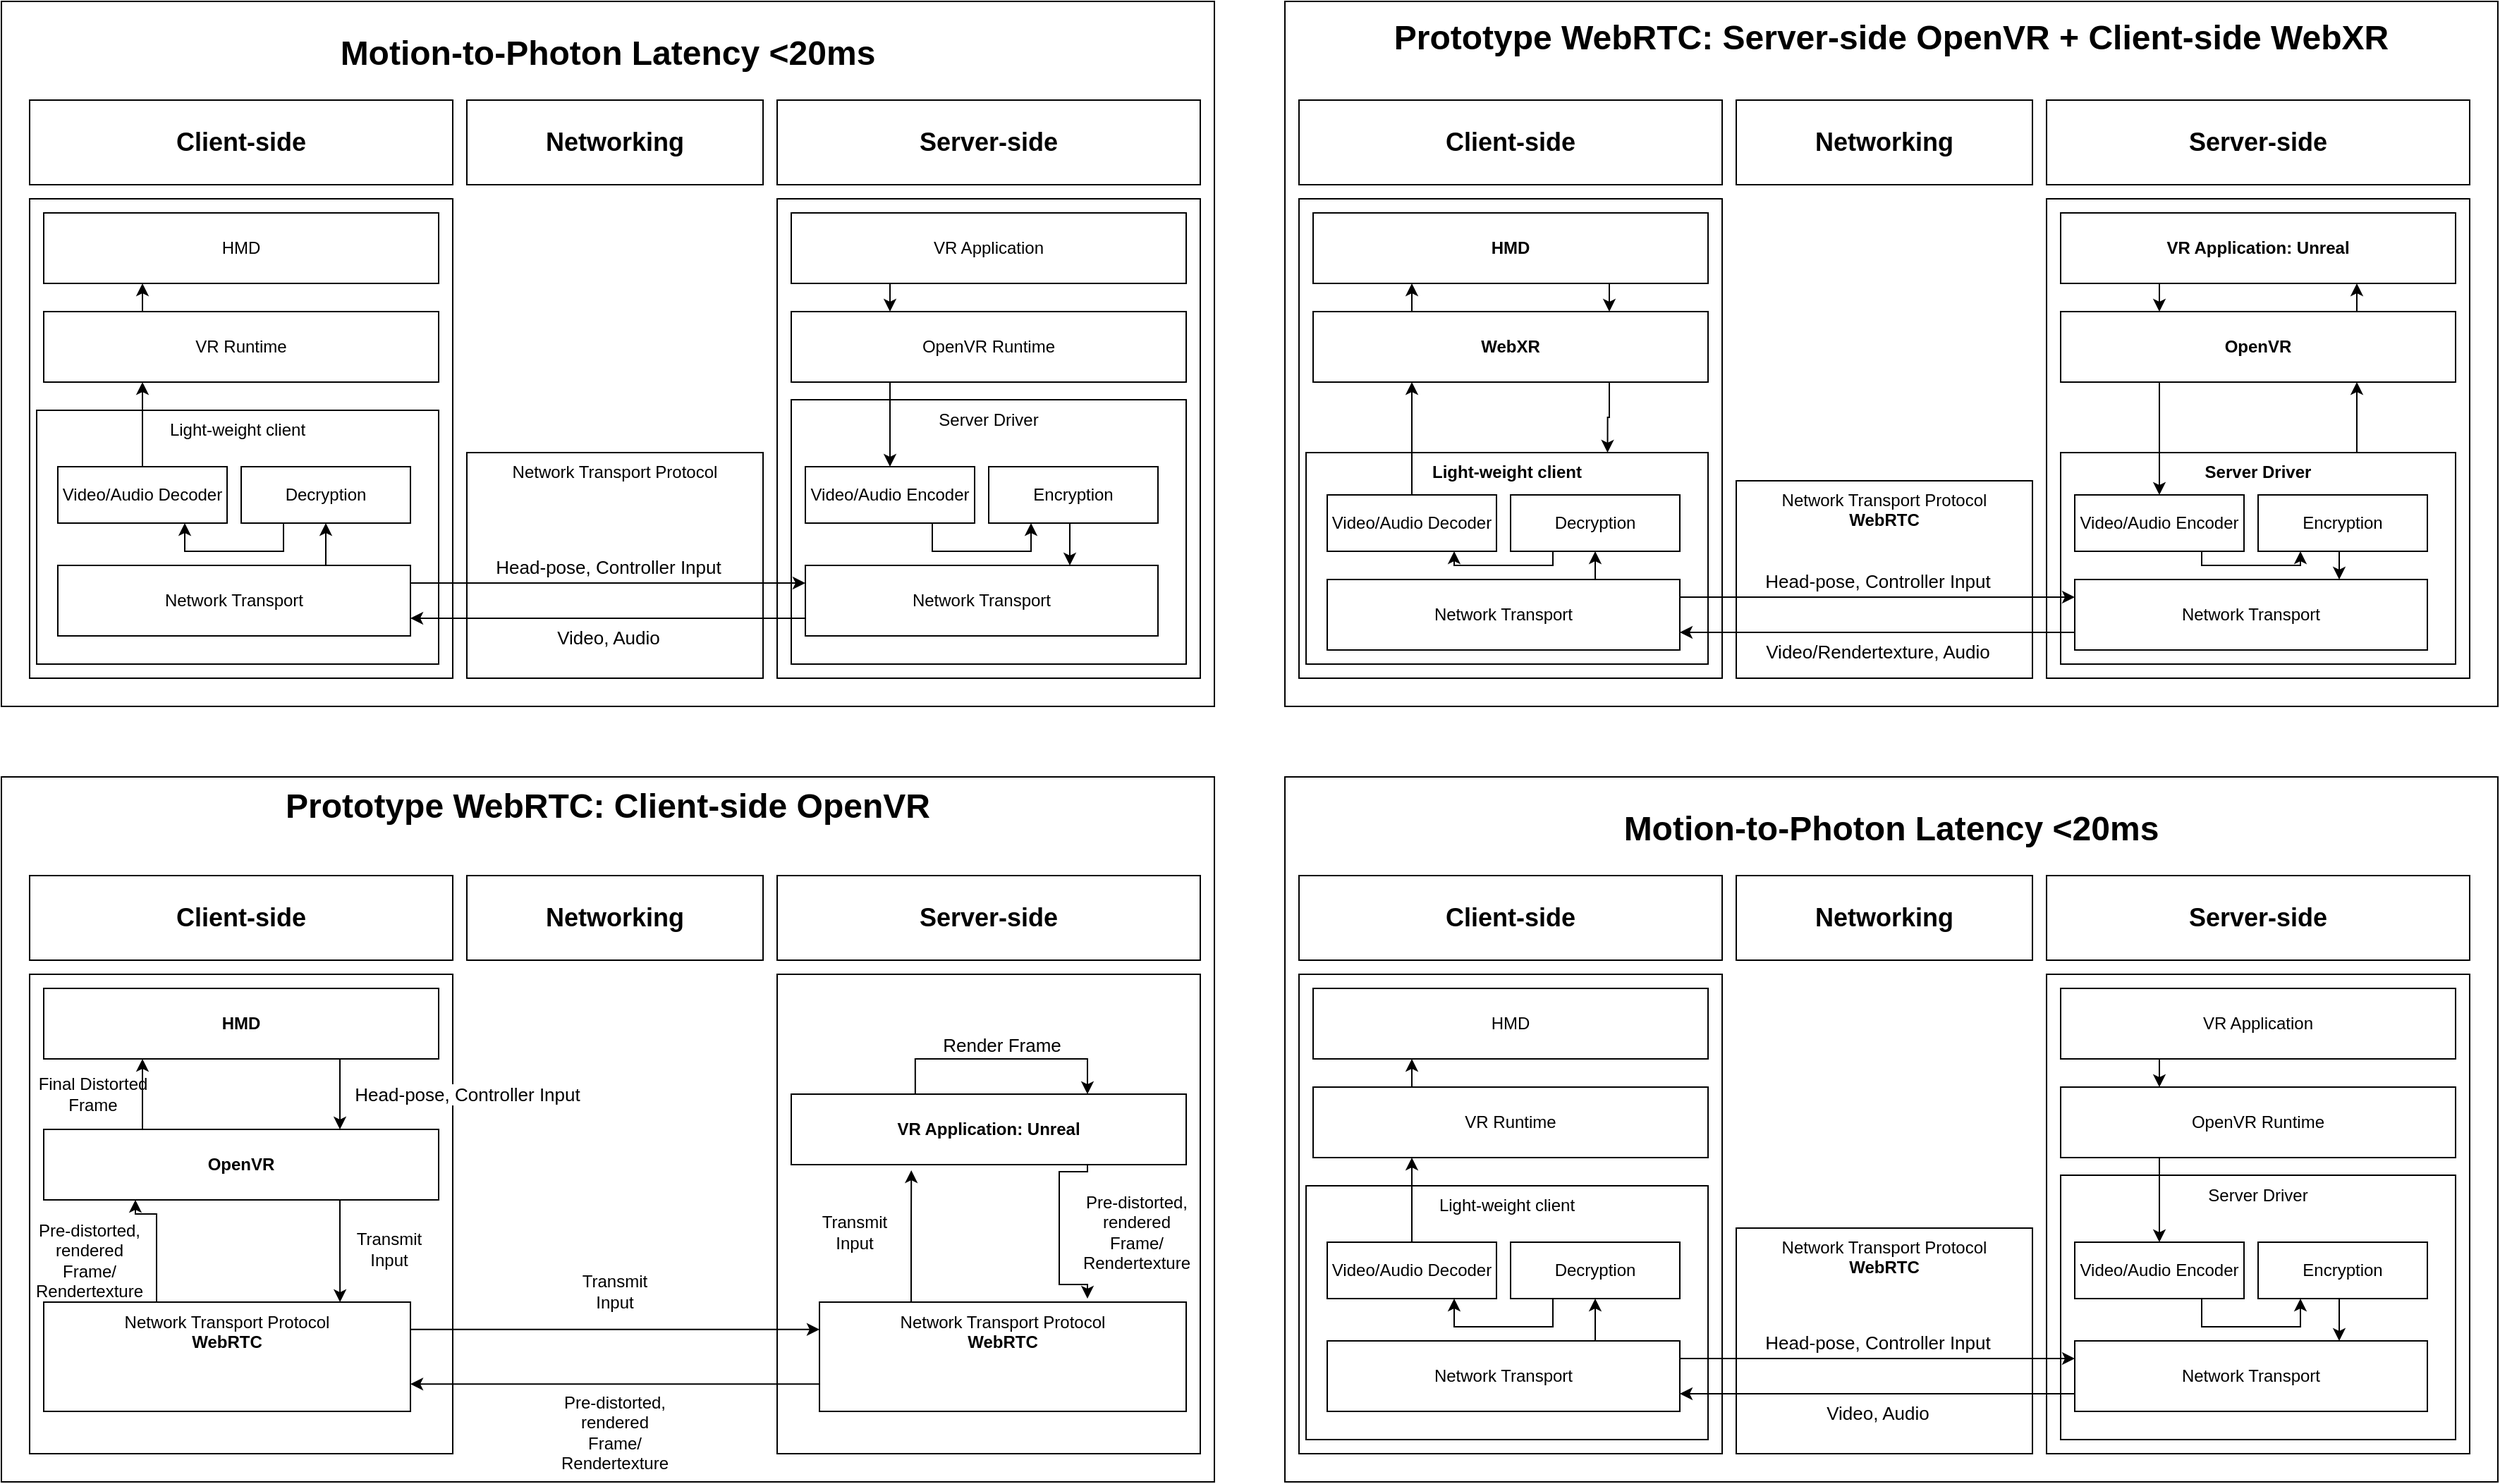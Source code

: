 <mxfile version="13.3.0" type="device"><diagram id="pJ5XKhaOChIIE5GuIa9w" name="Page-1"><mxGraphModel dx="2912" dy="1151" grid="1" gridSize="10" guides="1" tooltips="1" connect="1" arrows="1" fold="1" page="1" pageScale="1" pageWidth="850" pageHeight="1100" math="0" shadow="0"><root><mxCell id="0"/><mxCell id="1" parent="0"/><mxCell id="r82qFMHAnC_PnPwJSBXL-38" value="&lt;h1&gt;Motion-to-Photon Latency &amp;lt;20ms&lt;/h1&gt;" style="rounded=0;whiteSpace=wrap;html=1;verticalAlign=top;" parent="1" vertex="1"><mxGeometry x="-10" y="10" width="860" height="500" as="geometry"/></mxCell><mxCell id="r82qFMHAnC_PnPwJSBXL-36" value="Network Transport Protocol" style="rounded=0;whiteSpace=wrap;html=1;verticalAlign=top;" parent="1" vertex="1"><mxGeometry x="320" y="330" width="210" height="160" as="geometry"/></mxCell><mxCell id="r82qFMHAnC_PnPwJSBXL-1" value="&lt;h2&gt;Server-side&lt;/h2&gt;" style="rounded=0;whiteSpace=wrap;html=1;" parent="1" vertex="1"><mxGeometry x="540" y="80" width="300" height="60" as="geometry"/></mxCell><mxCell id="r82qFMHAnC_PnPwJSBXL-2" value="&lt;h2&gt;Client-side&lt;/h2&gt;" style="rounded=0;whiteSpace=wrap;html=1;" parent="1" vertex="1"><mxGeometry x="10" y="80" width="300" height="60" as="geometry"/></mxCell><mxCell id="r82qFMHAnC_PnPwJSBXL-3" value="&lt;h2&gt;Networking&lt;/h2&gt;" style="rounded=0;whiteSpace=wrap;html=1;" parent="1" vertex="1"><mxGeometry x="320" y="80" width="210" height="60" as="geometry"/></mxCell><mxCell id="r82qFMHAnC_PnPwJSBXL-4" value="" style="rounded=0;whiteSpace=wrap;html=1;" parent="1" vertex="1"><mxGeometry x="540" y="150" width="300" height="340" as="geometry"/></mxCell><mxCell id="r82qFMHAnC_PnPwJSBXL-5" value="" style="rounded=0;whiteSpace=wrap;html=1;" parent="1" vertex="1"><mxGeometry x="10" y="150" width="300" height="340" as="geometry"/></mxCell><mxCell id="r82qFMHAnC_PnPwJSBXL-6" value="HMD" style="rounded=0;whiteSpace=wrap;html=1;" parent="1" vertex="1"><mxGeometry x="20" y="160" width="280" height="50" as="geometry"/></mxCell><mxCell id="r82qFMHAnC_PnPwJSBXL-7" value="Light-weight client " style="rounded=0;whiteSpace=wrap;html=1;labelPosition=center;verticalLabelPosition=middle;align=center;verticalAlign=top;horizontal=1;" parent="1" vertex="1"><mxGeometry x="15" y="300" width="285" height="180" as="geometry"/></mxCell><mxCell id="r82qFMHAnC_PnPwJSBXL-35" style="edgeStyle=orthogonalEdgeStyle;rounded=0;orthogonalLoop=1;jettySize=auto;html=1;exitX=0.5;exitY=0;exitDx=0;exitDy=0;entryX=0.25;entryY=1;entryDx=0;entryDy=0;" parent="1" source="r82qFMHAnC_PnPwJSBXL-8" target="r82qFMHAnC_PnPwJSBXL-31" edge="1"><mxGeometry relative="1" as="geometry"/></mxCell><mxCell id="r82qFMHAnC_PnPwJSBXL-8" value="Video/Audio Decoder" style="rounded=0;whiteSpace=wrap;html=1;" parent="1" vertex="1"><mxGeometry x="30" y="340" width="120" height="40" as="geometry"/></mxCell><mxCell id="r82qFMHAnC_PnPwJSBXL-16" style="edgeStyle=orthogonalEdgeStyle;rounded=0;orthogonalLoop=1;jettySize=auto;html=1;exitX=0.25;exitY=1;exitDx=0;exitDy=0;entryX=0.75;entryY=1;entryDx=0;entryDy=0;" parent="1" source="r82qFMHAnC_PnPwJSBXL-9" target="r82qFMHAnC_PnPwJSBXL-8" edge="1"><mxGeometry relative="1" as="geometry"/></mxCell><mxCell id="r82qFMHAnC_PnPwJSBXL-9" value="Decryption" style="rounded=0;whiteSpace=wrap;html=1;" parent="1" vertex="1"><mxGeometry x="160" y="340" width="120" height="40" as="geometry"/></mxCell><mxCell id="r82qFMHAnC_PnPwJSBXL-18" style="edgeStyle=orthogonalEdgeStyle;rounded=0;orthogonalLoop=1;jettySize=auto;html=1;exitX=0.75;exitY=0;exitDx=0;exitDy=0;entryX=0.5;entryY=1;entryDx=0;entryDy=0;" parent="1" source="r82qFMHAnC_PnPwJSBXL-10" target="r82qFMHAnC_PnPwJSBXL-9" edge="1"><mxGeometry relative="1" as="geometry"/></mxCell><mxCell id="r82qFMHAnC_PnPwJSBXL-10" value="Network Transport" style="rounded=0;whiteSpace=wrap;html=1;" parent="1" vertex="1"><mxGeometry x="30" y="410" width="250" height="50" as="geometry"/></mxCell><mxCell id="r82qFMHAnC_PnPwJSBXL-25" style="edgeStyle=orthogonalEdgeStyle;rounded=0;orthogonalLoop=1;jettySize=auto;html=1;exitX=0.25;exitY=1;exitDx=0;exitDy=0;entryX=0.25;entryY=0;entryDx=0;entryDy=0;" parent="1" source="r82qFMHAnC_PnPwJSBXL-11" target="r82qFMHAnC_PnPwJSBXL-12" edge="1"><mxGeometry relative="1" as="geometry"/></mxCell><mxCell id="r82qFMHAnC_PnPwJSBXL-11" value="VR Application" style="rounded=0;whiteSpace=wrap;html=1;" parent="1" vertex="1"><mxGeometry x="550" y="160" width="280" height="50" as="geometry"/></mxCell><mxCell id="r82qFMHAnC_PnPwJSBXL-12" value="OpenVR Runtime" style="rounded=0;whiteSpace=wrap;html=1;" parent="1" vertex="1"><mxGeometry x="550" y="230" width="280" height="50" as="geometry"/></mxCell><mxCell id="r82qFMHAnC_PnPwJSBXL-13" value="Server Driver" style="rounded=0;whiteSpace=wrap;html=1;verticalAlign=top;" parent="1" vertex="1"><mxGeometry x="550" y="292.5" width="280" height="187.5" as="geometry"/></mxCell><mxCell id="r82qFMHAnC_PnPwJSBXL-33" value="&lt;font style=&quot;font-size: 13px&quot;&gt;Video, Audio&lt;/font&gt;" style="edgeStyle=orthogonalEdgeStyle;rounded=0;orthogonalLoop=1;jettySize=auto;html=1;exitX=0;exitY=0.75;exitDx=0;exitDy=0;entryX=1;entryY=0.75;entryDx=0;entryDy=0;" parent="1" source="r82qFMHAnC_PnPwJSBXL-19" target="r82qFMHAnC_PnPwJSBXL-10" edge="1"><mxGeometry y="13" relative="1" as="geometry"><mxPoint as="offset"/></mxGeometry></mxCell><mxCell id="r82qFMHAnC_PnPwJSBXL-19" value="Network Transport" style="rounded=0;whiteSpace=wrap;html=1;" parent="1" vertex="1"><mxGeometry x="560" y="410" width="250" height="50" as="geometry"/></mxCell><mxCell id="r82qFMHAnC_PnPwJSBXL-28" style="edgeStyle=orthogonalEdgeStyle;rounded=0;orthogonalLoop=1;jettySize=auto;html=1;exitX=0.75;exitY=1;exitDx=0;exitDy=0;entryX=0.25;entryY=1;entryDx=0;entryDy=0;" parent="1" source="r82qFMHAnC_PnPwJSBXL-20" target="r82qFMHAnC_PnPwJSBXL-21" edge="1"><mxGeometry relative="1" as="geometry"/></mxCell><mxCell id="r82qFMHAnC_PnPwJSBXL-20" value="Video/Audio Encoder" style="rounded=0;whiteSpace=wrap;html=1;" parent="1" vertex="1"><mxGeometry x="560" y="340" width="120" height="40" as="geometry"/></mxCell><mxCell id="r82qFMHAnC_PnPwJSBXL-29" style="edgeStyle=orthogonalEdgeStyle;rounded=0;orthogonalLoop=1;jettySize=auto;html=1;exitX=0.5;exitY=1;exitDx=0;exitDy=0;entryX=0.75;entryY=0;entryDx=0;entryDy=0;" parent="1" source="r82qFMHAnC_PnPwJSBXL-21" target="r82qFMHAnC_PnPwJSBXL-19" edge="1"><mxGeometry relative="1" as="geometry"/></mxCell><mxCell id="r82qFMHAnC_PnPwJSBXL-21" value="Encryption" style="rounded=0;whiteSpace=wrap;html=1;" parent="1" vertex="1"><mxGeometry x="690" y="340" width="120" height="40" as="geometry"/></mxCell><mxCell id="r82qFMHAnC_PnPwJSBXL-27" style="edgeStyle=orthogonalEdgeStyle;rounded=0;orthogonalLoop=1;jettySize=auto;html=1;exitX=0.25;exitY=1;exitDx=0;exitDy=0;entryX=0.5;entryY=0;entryDx=0;entryDy=0;" parent="1" source="r82qFMHAnC_PnPwJSBXL-12" target="r82qFMHAnC_PnPwJSBXL-20" edge="1"><mxGeometry relative="1" as="geometry"/></mxCell><mxCell id="r82qFMHAnC_PnPwJSBXL-32" style="edgeStyle=orthogonalEdgeStyle;rounded=0;orthogonalLoop=1;jettySize=auto;html=1;exitX=0.25;exitY=0;exitDx=0;exitDy=0;entryX=0.25;entryY=1;entryDx=0;entryDy=0;" parent="1" source="r82qFMHAnC_PnPwJSBXL-31" target="r82qFMHAnC_PnPwJSBXL-6" edge="1"><mxGeometry relative="1" as="geometry"/></mxCell><mxCell id="r82qFMHAnC_PnPwJSBXL-31" value="VR Runtime" style="rounded=0;whiteSpace=wrap;html=1;" parent="1" vertex="1"><mxGeometry x="20" y="230" width="280" height="50" as="geometry"/></mxCell><mxCell id="r82qFMHAnC_PnPwJSBXL-34" value="&lt;font style=&quot;font-size: 13px&quot;&gt;Head-pose, Controller Input&lt;/font&gt;" style="edgeStyle=orthogonalEdgeStyle;rounded=0;orthogonalLoop=1;jettySize=auto;html=1;exitX=1;exitY=0.25;exitDx=0;exitDy=0;entryX=0;entryY=0.25;entryDx=0;entryDy=0;" parent="1" source="r82qFMHAnC_PnPwJSBXL-10" target="r82qFMHAnC_PnPwJSBXL-19" edge="1"><mxGeometry y="13" relative="1" as="geometry"><mxPoint y="1" as="offset"/></mxGeometry></mxCell><mxCell id="vqblECZaRndWSi_sADSp-1" value="&lt;font style=&quot;font-size: 24px&quot;&gt;&lt;b&gt;Prototype WebRTC: Client-side OpenVR&lt;br&gt;&lt;/b&gt;&lt;/font&gt;" style="rounded=0;whiteSpace=wrap;html=1;verticalAlign=top;" parent="1" vertex="1"><mxGeometry x="-10" y="560" width="860" height="500" as="geometry"/></mxCell><mxCell id="vqblECZaRndWSi_sADSp-3" value="&lt;h2&gt;Server-side&lt;/h2&gt;" style="rounded=0;whiteSpace=wrap;html=1;" parent="1" vertex="1"><mxGeometry x="540" y="630" width="300" height="60" as="geometry"/></mxCell><mxCell id="vqblECZaRndWSi_sADSp-4" value="&lt;h2&gt;Client-side&lt;/h2&gt;" style="rounded=0;whiteSpace=wrap;html=1;" parent="1" vertex="1"><mxGeometry x="10" y="630" width="300" height="60" as="geometry"/></mxCell><mxCell id="vqblECZaRndWSi_sADSp-5" value="&lt;h2&gt;Networking&lt;/h2&gt;" style="rounded=0;whiteSpace=wrap;html=1;" parent="1" vertex="1"><mxGeometry x="320" y="630" width="210" height="60" as="geometry"/></mxCell><mxCell id="vqblECZaRndWSi_sADSp-7" value="" style="rounded=0;whiteSpace=wrap;html=1;" parent="1" vertex="1"><mxGeometry x="10" y="700" width="300" height="340" as="geometry"/></mxCell><mxCell id="vqblECZaRndWSi_sADSp-8" value="&lt;b&gt;HMD&lt;/b&gt;" style="rounded=0;whiteSpace=wrap;html=1;" parent="1" vertex="1"><mxGeometry x="20" y="710" width="280" height="50" as="geometry"/></mxCell><mxCell id="vqblECZaRndWSi_sADSp-22" style="edgeStyle=orthogonalEdgeStyle;rounded=0;orthogonalLoop=1;jettySize=auto;html=1;exitX=0.75;exitY=1;exitDx=0;exitDy=0;entryX=0.25;entryY=1;entryDx=0;entryDy=0;" parent="1" edge="1"><mxGeometry relative="1" as="geometry"><mxPoint x="720" y="930" as="targetPoint"/></mxGeometry></mxCell><mxCell id="vqblECZaRndWSi_sADSp-24" style="edgeStyle=orthogonalEdgeStyle;rounded=0;orthogonalLoop=1;jettySize=auto;html=1;exitX=0.5;exitY=1;exitDx=0;exitDy=0;entryX=0.75;entryY=0;entryDx=0;entryDy=0;" parent="1" edge="1"><mxGeometry relative="1" as="geometry"><mxPoint x="747.5" y="960" as="targetPoint"/></mxGeometry></mxCell><mxCell id="vqblECZaRndWSi_sADSp-27" style="edgeStyle=orthogonalEdgeStyle;rounded=0;orthogonalLoop=1;jettySize=auto;html=1;exitX=0.25;exitY=0;exitDx=0;exitDy=0;entryX=0.25;entryY=1;entryDx=0;entryDy=0;" parent="1" source="vqblECZaRndWSi_sADSp-28" target="vqblECZaRndWSi_sADSp-8" edge="1"><mxGeometry relative="1" as="geometry"/></mxCell><mxCell id="vqblECZaRndWSi_sADSp-101" style="edgeStyle=orthogonalEdgeStyle;rounded=0;orthogonalLoop=1;jettySize=auto;html=1;exitX=0.75;exitY=1;exitDx=0;exitDy=0;entryX=0.808;entryY=0;entryDx=0;entryDy=0;entryPerimeter=0;" parent="1" source="vqblECZaRndWSi_sADSp-28" target="vqblECZaRndWSi_sADSp-98" edge="1"><mxGeometry relative="1" as="geometry"/></mxCell><mxCell id="vqblECZaRndWSi_sADSp-28" value="&lt;b&gt;OpenVR&lt;/b&gt;" style="rounded=0;whiteSpace=wrap;html=1;" parent="1" vertex="1"><mxGeometry x="20" y="810" width="280" height="50" as="geometry"/></mxCell><mxCell id="vqblECZaRndWSi_sADSp-30" value="&lt;p style=&quot;line-height: 120%&quot;&gt;&lt;font style=&quot;font-size: 24px&quot;&gt;&lt;b&gt;Prototype WebRTC: Server-side OpenVR + Client-side WebXR&lt;br&gt;&lt;/b&gt;&lt;/font&gt;&lt;/p&gt;" style="rounded=0;whiteSpace=wrap;html=1;verticalAlign=top;" parent="1" vertex="1"><mxGeometry x="900" y="10" width="860" height="500" as="geometry"/></mxCell><mxCell id="vqblECZaRndWSi_sADSp-31" value="&lt;div&gt;Network Transport Protocol&lt;/div&gt;&lt;div&gt;&lt;b&gt;WebRTC&lt;/b&gt;&lt;br&gt;&lt;/div&gt;" style="rounded=0;whiteSpace=wrap;html=1;verticalAlign=top;" parent="1" vertex="1"><mxGeometry x="1220" y="350" width="210" height="140" as="geometry"/></mxCell><mxCell id="vqblECZaRndWSi_sADSp-32" value="&lt;h2&gt;Server-side&lt;/h2&gt;" style="rounded=0;whiteSpace=wrap;html=1;" parent="1" vertex="1"><mxGeometry x="1440" y="80" width="300" height="60" as="geometry"/></mxCell><mxCell id="vqblECZaRndWSi_sADSp-33" value="&lt;h2&gt;Client-side&lt;/h2&gt;" style="rounded=0;whiteSpace=wrap;html=1;" parent="1" vertex="1"><mxGeometry x="910" y="80" width="300" height="60" as="geometry"/></mxCell><mxCell id="vqblECZaRndWSi_sADSp-34" value="&lt;h2&gt;Networking&lt;/h2&gt;" style="rounded=0;whiteSpace=wrap;html=1;" parent="1" vertex="1"><mxGeometry x="1220" y="80" width="210" height="60" as="geometry"/></mxCell><mxCell id="vqblECZaRndWSi_sADSp-35" value="" style="rounded=0;whiteSpace=wrap;html=1;" parent="1" vertex="1"><mxGeometry x="1440" y="150" width="300" height="340" as="geometry"/></mxCell><mxCell id="vqblECZaRndWSi_sADSp-36" value="" style="rounded=0;whiteSpace=wrap;html=1;" parent="1" vertex="1"><mxGeometry x="910" y="150" width="300" height="340" as="geometry"/></mxCell><mxCell id="vqblECZaRndWSi_sADSp-88" style="edgeStyle=orthogonalEdgeStyle;rounded=0;orthogonalLoop=1;jettySize=auto;html=1;exitX=0.75;exitY=1;exitDx=0;exitDy=0;entryX=0.75;entryY=0;entryDx=0;entryDy=0;" parent="1" source="vqblECZaRndWSi_sADSp-37" target="vqblECZaRndWSi_sADSp-57" edge="1"><mxGeometry relative="1" as="geometry"/></mxCell><mxCell id="vqblECZaRndWSi_sADSp-37" value="&lt;b&gt;HMD&lt;/b&gt;" style="rounded=0;whiteSpace=wrap;html=1;" parent="1" vertex="1"><mxGeometry x="920" y="160" width="280" height="50" as="geometry"/></mxCell><mxCell id="vqblECZaRndWSi_sADSp-38" value="&lt;b&gt;Light-weight client &lt;/b&gt;" style="rounded=0;whiteSpace=wrap;html=1;labelPosition=center;verticalLabelPosition=middle;align=center;verticalAlign=top;horizontal=1;" parent="1" vertex="1"><mxGeometry x="915" y="330" width="285" height="150" as="geometry"/></mxCell><mxCell id="vqblECZaRndWSi_sADSp-39" style="edgeStyle=orthogonalEdgeStyle;rounded=0;orthogonalLoop=1;jettySize=auto;html=1;exitX=0.5;exitY=0;exitDx=0;exitDy=0;entryX=0.25;entryY=1;entryDx=0;entryDy=0;" parent="1" source="vqblECZaRndWSi_sADSp-40" target="vqblECZaRndWSi_sADSp-57" edge="1"><mxGeometry relative="1" as="geometry"/></mxCell><mxCell id="vqblECZaRndWSi_sADSp-40" value="Video/Audio Decoder" style="rounded=0;whiteSpace=wrap;html=1;" parent="1" vertex="1"><mxGeometry x="930" y="360" width="120" height="40" as="geometry"/></mxCell><mxCell id="vqblECZaRndWSi_sADSp-41" style="edgeStyle=orthogonalEdgeStyle;rounded=0;orthogonalLoop=1;jettySize=auto;html=1;exitX=0.25;exitY=1;exitDx=0;exitDy=0;entryX=0.75;entryY=1;entryDx=0;entryDy=0;" parent="1" source="vqblECZaRndWSi_sADSp-42" target="vqblECZaRndWSi_sADSp-40" edge="1"><mxGeometry relative="1" as="geometry"><Array as="points"><mxPoint x="1090" y="410"/><mxPoint x="1020" y="410"/></Array></mxGeometry></mxCell><mxCell id="vqblECZaRndWSi_sADSp-42" value="Decryption" style="rounded=0;whiteSpace=wrap;html=1;" parent="1" vertex="1"><mxGeometry x="1060" y="360" width="120" height="40" as="geometry"/></mxCell><mxCell id="vqblECZaRndWSi_sADSp-43" style="edgeStyle=orthogonalEdgeStyle;rounded=0;orthogonalLoop=1;jettySize=auto;html=1;exitX=0.75;exitY=0;exitDx=0;exitDy=0;entryX=0.5;entryY=1;entryDx=0;entryDy=0;" parent="1" source="vqblECZaRndWSi_sADSp-44" target="vqblECZaRndWSi_sADSp-42" edge="1"><mxGeometry relative="1" as="geometry"/></mxCell><mxCell id="vqblECZaRndWSi_sADSp-44" value="Network Transport" style="rounded=0;whiteSpace=wrap;html=1;" parent="1" vertex="1"><mxGeometry x="930" y="420" width="250" height="50" as="geometry"/></mxCell><mxCell id="vqblECZaRndWSi_sADSp-45" style="edgeStyle=orthogonalEdgeStyle;rounded=0;orthogonalLoop=1;jettySize=auto;html=1;exitX=0.25;exitY=1;exitDx=0;exitDy=0;entryX=0.25;entryY=0;entryDx=0;entryDy=0;" parent="1" source="vqblECZaRndWSi_sADSp-46" target="vqblECZaRndWSi_sADSp-47" edge="1"><mxGeometry relative="1" as="geometry"/></mxCell><mxCell id="vqblECZaRndWSi_sADSp-46" value="&lt;b&gt;VR Application: Unreal&lt;/b&gt;" style="rounded=0;whiteSpace=wrap;html=1;" parent="1" vertex="1"><mxGeometry x="1450" y="160" width="280" height="50" as="geometry"/></mxCell><mxCell id="vqblECZaRndWSi_sADSp-91" style="edgeStyle=orthogonalEdgeStyle;rounded=0;orthogonalLoop=1;jettySize=auto;html=1;exitX=0.75;exitY=0;exitDx=0;exitDy=0;entryX=0.75;entryY=1;entryDx=0;entryDy=0;" parent="1" source="vqblECZaRndWSi_sADSp-47" target="vqblECZaRndWSi_sADSp-46" edge="1"><mxGeometry relative="1" as="geometry"/></mxCell><mxCell id="vqblECZaRndWSi_sADSp-47" value="&lt;b&gt;OpenVR&lt;/b&gt;" style="rounded=0;whiteSpace=wrap;html=1;" parent="1" vertex="1"><mxGeometry x="1450" y="230" width="280" height="50" as="geometry"/></mxCell><mxCell id="vqblECZaRndWSi_sADSp-92" style="edgeStyle=orthogonalEdgeStyle;rounded=0;orthogonalLoop=1;jettySize=auto;html=1;exitX=0.75;exitY=0;exitDx=0;exitDy=0;entryX=0.75;entryY=1;entryDx=0;entryDy=0;" parent="1" source="vqblECZaRndWSi_sADSp-48" target="vqblECZaRndWSi_sADSp-47" edge="1"><mxGeometry relative="1" as="geometry"/></mxCell><mxCell id="vqblECZaRndWSi_sADSp-48" value="&lt;b&gt;Server Driver&lt;/b&gt;" style="rounded=0;whiteSpace=wrap;html=1;verticalAlign=top;" parent="1" vertex="1"><mxGeometry x="1450" y="330" width="280" height="150" as="geometry"/></mxCell><mxCell id="vqblECZaRndWSi_sADSp-49" value="&lt;font style=&quot;font-size: 13px&quot;&gt;Video/Rendertexture, Audio&lt;/font&gt;" style="edgeStyle=orthogonalEdgeStyle;rounded=0;orthogonalLoop=1;jettySize=auto;html=1;exitX=0;exitY=0.75;exitDx=0;exitDy=0;entryX=1;entryY=0.75;entryDx=0;entryDy=0;" parent="1" source="vqblECZaRndWSi_sADSp-50" target="vqblECZaRndWSi_sADSp-44" edge="1"><mxGeometry y="13" relative="1" as="geometry"><mxPoint as="offset"/></mxGeometry></mxCell><mxCell id="vqblECZaRndWSi_sADSp-50" value="Network Transport" style="rounded=0;whiteSpace=wrap;html=1;" parent="1" vertex="1"><mxGeometry x="1460" y="420" width="250" height="50" as="geometry"/></mxCell><mxCell id="vqblECZaRndWSi_sADSp-51" style="edgeStyle=orthogonalEdgeStyle;rounded=0;orthogonalLoop=1;jettySize=auto;html=1;exitX=0.75;exitY=1;exitDx=0;exitDy=0;entryX=0.25;entryY=1;entryDx=0;entryDy=0;" parent="1" source="vqblECZaRndWSi_sADSp-52" target="vqblECZaRndWSi_sADSp-54" edge="1"><mxGeometry relative="1" as="geometry"><Array as="points"><mxPoint x="1550" y="410"/><mxPoint x="1620" y="410"/><mxPoint x="1620" y="400"/></Array></mxGeometry></mxCell><mxCell id="vqblECZaRndWSi_sADSp-52" value="Video/Audio Encoder" style="rounded=0;whiteSpace=wrap;html=1;" parent="1" vertex="1"><mxGeometry x="1460" y="360" width="120" height="40" as="geometry"/></mxCell><mxCell id="vqblECZaRndWSi_sADSp-53" style="edgeStyle=orthogonalEdgeStyle;rounded=0;orthogonalLoop=1;jettySize=auto;html=1;exitX=0.5;exitY=1;exitDx=0;exitDy=0;entryX=0.75;entryY=0;entryDx=0;entryDy=0;" parent="1" source="vqblECZaRndWSi_sADSp-54" target="vqblECZaRndWSi_sADSp-50" edge="1"><mxGeometry relative="1" as="geometry"/></mxCell><mxCell id="vqblECZaRndWSi_sADSp-54" value="Encryption" style="rounded=0;whiteSpace=wrap;html=1;" parent="1" vertex="1"><mxGeometry x="1590" y="360" width="120" height="40" as="geometry"/></mxCell><mxCell id="vqblECZaRndWSi_sADSp-55" style="edgeStyle=orthogonalEdgeStyle;rounded=0;orthogonalLoop=1;jettySize=auto;html=1;exitX=0.25;exitY=1;exitDx=0;exitDy=0;entryX=0.5;entryY=0;entryDx=0;entryDy=0;" parent="1" source="vqblECZaRndWSi_sADSp-47" target="vqblECZaRndWSi_sADSp-52" edge="1"><mxGeometry relative="1" as="geometry"/></mxCell><mxCell id="vqblECZaRndWSi_sADSp-56" style="edgeStyle=orthogonalEdgeStyle;rounded=0;orthogonalLoop=1;jettySize=auto;html=1;exitX=0.25;exitY=0;exitDx=0;exitDy=0;entryX=0.25;entryY=1;entryDx=0;entryDy=0;" parent="1" source="vqblECZaRndWSi_sADSp-57" target="vqblECZaRndWSi_sADSp-37" edge="1"><mxGeometry relative="1" as="geometry"/></mxCell><mxCell id="1GgaFjxT4ilxTNANSVA--6" style="edgeStyle=orthogonalEdgeStyle;rounded=0;orthogonalLoop=1;jettySize=auto;html=1;exitX=0.75;exitY=1;exitDx=0;exitDy=0;entryX=0.75;entryY=0;entryDx=0;entryDy=0;" edge="1" parent="1" source="vqblECZaRndWSi_sADSp-57" target="vqblECZaRndWSi_sADSp-38"><mxGeometry relative="1" as="geometry"><mxPoint x="1130" y="322" as="targetPoint"/></mxGeometry></mxCell><mxCell id="vqblECZaRndWSi_sADSp-57" value="&lt;b&gt;WebXR&lt;/b&gt;" style="rounded=0;whiteSpace=wrap;html=1;" parent="1" vertex="1"><mxGeometry x="920" y="230" width="280" height="50" as="geometry"/></mxCell><mxCell id="vqblECZaRndWSi_sADSp-58" value="&lt;font style=&quot;font-size: 13px&quot;&gt;Head-pose, Controller Input&lt;/font&gt;" style="edgeStyle=orthogonalEdgeStyle;rounded=0;orthogonalLoop=1;jettySize=auto;html=1;exitX=1;exitY=0.25;exitDx=0;exitDy=0;entryX=0;entryY=0.25;entryDx=0;entryDy=0;" parent="1" source="vqblECZaRndWSi_sADSp-44" target="vqblECZaRndWSi_sADSp-50" edge="1"><mxGeometry y="13" relative="1" as="geometry"><mxPoint y="1" as="offset"/></mxGeometry></mxCell><mxCell id="vqblECZaRndWSi_sADSp-59" value="&lt;h1&gt;Motion-to-Photon Latency &amp;lt;20ms&lt;/h1&gt;" style="rounded=0;whiteSpace=wrap;html=1;verticalAlign=top;" parent="1" vertex="1"><mxGeometry x="900" y="560" width="860" height="500" as="geometry"/></mxCell><mxCell id="vqblECZaRndWSi_sADSp-60" value="&lt;div&gt;Network Transport Protocol&lt;/div&gt;&lt;b&gt;WebRTC&lt;/b&gt;" style="rounded=0;whiteSpace=wrap;html=1;verticalAlign=top;" parent="1" vertex="1"><mxGeometry x="1220" y="880" width="210" height="160" as="geometry"/></mxCell><mxCell id="vqblECZaRndWSi_sADSp-61" value="&lt;h2&gt;Server-side&lt;/h2&gt;" style="rounded=0;whiteSpace=wrap;html=1;" parent="1" vertex="1"><mxGeometry x="1440" y="630" width="300" height="60" as="geometry"/></mxCell><mxCell id="vqblECZaRndWSi_sADSp-62" value="&lt;h2&gt;Client-side&lt;/h2&gt;" style="rounded=0;whiteSpace=wrap;html=1;" parent="1" vertex="1"><mxGeometry x="910" y="630" width="300" height="60" as="geometry"/></mxCell><mxCell id="vqblECZaRndWSi_sADSp-63" value="&lt;h2&gt;Networking&lt;/h2&gt;" style="rounded=0;whiteSpace=wrap;html=1;" parent="1" vertex="1"><mxGeometry x="1220" y="630" width="210" height="60" as="geometry"/></mxCell><mxCell id="vqblECZaRndWSi_sADSp-64" value="" style="rounded=0;whiteSpace=wrap;html=1;" parent="1" vertex="1"><mxGeometry x="1440" y="700" width="300" height="340" as="geometry"/></mxCell><mxCell id="vqblECZaRndWSi_sADSp-65" value="" style="rounded=0;whiteSpace=wrap;html=1;" parent="1" vertex="1"><mxGeometry x="910" y="700" width="300" height="340" as="geometry"/></mxCell><mxCell id="vqblECZaRndWSi_sADSp-66" value="HMD" style="rounded=0;whiteSpace=wrap;html=1;" parent="1" vertex="1"><mxGeometry x="920" y="710" width="280" height="50" as="geometry"/></mxCell><mxCell id="vqblECZaRndWSi_sADSp-67" value="Light-weight client " style="rounded=0;whiteSpace=wrap;html=1;labelPosition=center;verticalLabelPosition=middle;align=center;verticalAlign=top;horizontal=1;" parent="1" vertex="1"><mxGeometry x="915" y="850" width="285" height="180" as="geometry"/></mxCell><mxCell id="vqblECZaRndWSi_sADSp-68" style="edgeStyle=orthogonalEdgeStyle;rounded=0;orthogonalLoop=1;jettySize=auto;html=1;exitX=0.5;exitY=0;exitDx=0;exitDy=0;entryX=0.25;entryY=1;entryDx=0;entryDy=0;" parent="1" source="vqblECZaRndWSi_sADSp-69" target="vqblECZaRndWSi_sADSp-86" edge="1"><mxGeometry relative="1" as="geometry"/></mxCell><mxCell id="vqblECZaRndWSi_sADSp-69" value="Video/Audio Decoder" style="rounded=0;whiteSpace=wrap;html=1;" parent="1" vertex="1"><mxGeometry x="930" y="890" width="120" height="40" as="geometry"/></mxCell><mxCell id="vqblECZaRndWSi_sADSp-70" style="edgeStyle=orthogonalEdgeStyle;rounded=0;orthogonalLoop=1;jettySize=auto;html=1;exitX=0.25;exitY=1;exitDx=0;exitDy=0;entryX=0.75;entryY=1;entryDx=0;entryDy=0;" parent="1" source="vqblECZaRndWSi_sADSp-71" target="vqblECZaRndWSi_sADSp-69" edge="1"><mxGeometry relative="1" as="geometry"/></mxCell><mxCell id="vqblECZaRndWSi_sADSp-71" value="Decryption" style="rounded=0;whiteSpace=wrap;html=1;" parent="1" vertex="1"><mxGeometry x="1060" y="890" width="120" height="40" as="geometry"/></mxCell><mxCell id="vqblECZaRndWSi_sADSp-72" style="edgeStyle=orthogonalEdgeStyle;rounded=0;orthogonalLoop=1;jettySize=auto;html=1;exitX=0.75;exitY=0;exitDx=0;exitDy=0;entryX=0.5;entryY=1;entryDx=0;entryDy=0;" parent="1" source="vqblECZaRndWSi_sADSp-73" target="vqblECZaRndWSi_sADSp-71" edge="1"><mxGeometry relative="1" as="geometry"/></mxCell><mxCell id="vqblECZaRndWSi_sADSp-73" value="Network Transport" style="rounded=0;whiteSpace=wrap;html=1;" parent="1" vertex="1"><mxGeometry x="930" y="960" width="250" height="50" as="geometry"/></mxCell><mxCell id="vqblECZaRndWSi_sADSp-74" style="edgeStyle=orthogonalEdgeStyle;rounded=0;orthogonalLoop=1;jettySize=auto;html=1;exitX=0.25;exitY=1;exitDx=0;exitDy=0;entryX=0.25;entryY=0;entryDx=0;entryDy=0;" parent="1" source="vqblECZaRndWSi_sADSp-75" target="vqblECZaRndWSi_sADSp-76" edge="1"><mxGeometry relative="1" as="geometry"/></mxCell><mxCell id="vqblECZaRndWSi_sADSp-75" value="VR Application" style="rounded=0;whiteSpace=wrap;html=1;" parent="1" vertex="1"><mxGeometry x="1450" y="710" width="280" height="50" as="geometry"/></mxCell><mxCell id="vqblECZaRndWSi_sADSp-76" value="OpenVR Runtime" style="rounded=0;whiteSpace=wrap;html=1;" parent="1" vertex="1"><mxGeometry x="1450" y="780" width="280" height="50" as="geometry"/></mxCell><mxCell id="vqblECZaRndWSi_sADSp-77" value="Server Driver" style="rounded=0;whiteSpace=wrap;html=1;verticalAlign=top;" parent="1" vertex="1"><mxGeometry x="1450" y="842.5" width="280" height="187.5" as="geometry"/></mxCell><mxCell id="vqblECZaRndWSi_sADSp-78" value="&lt;font style=&quot;font-size: 13px&quot;&gt;Video, Audio&lt;/font&gt;" style="edgeStyle=orthogonalEdgeStyle;rounded=0;orthogonalLoop=1;jettySize=auto;html=1;exitX=0;exitY=0.75;exitDx=0;exitDy=0;entryX=1;entryY=0.75;entryDx=0;entryDy=0;" parent="1" source="vqblECZaRndWSi_sADSp-79" target="vqblECZaRndWSi_sADSp-73" edge="1"><mxGeometry y="13" relative="1" as="geometry"><mxPoint as="offset"/></mxGeometry></mxCell><mxCell id="vqblECZaRndWSi_sADSp-79" value="Network Transport" style="rounded=0;whiteSpace=wrap;html=1;" parent="1" vertex="1"><mxGeometry x="1460" y="960" width="250" height="50" as="geometry"/></mxCell><mxCell id="vqblECZaRndWSi_sADSp-80" style="edgeStyle=orthogonalEdgeStyle;rounded=0;orthogonalLoop=1;jettySize=auto;html=1;exitX=0.75;exitY=1;exitDx=0;exitDy=0;entryX=0.25;entryY=1;entryDx=0;entryDy=0;" parent="1" source="vqblECZaRndWSi_sADSp-81" target="vqblECZaRndWSi_sADSp-83" edge="1"><mxGeometry relative="1" as="geometry"/></mxCell><mxCell id="vqblECZaRndWSi_sADSp-81" value="Video/Audio Encoder" style="rounded=0;whiteSpace=wrap;html=1;" parent="1" vertex="1"><mxGeometry x="1460" y="890" width="120" height="40" as="geometry"/></mxCell><mxCell id="vqblECZaRndWSi_sADSp-82" style="edgeStyle=orthogonalEdgeStyle;rounded=0;orthogonalLoop=1;jettySize=auto;html=1;exitX=0.5;exitY=1;exitDx=0;exitDy=0;entryX=0.75;entryY=0;entryDx=0;entryDy=0;" parent="1" source="vqblECZaRndWSi_sADSp-83" target="vqblECZaRndWSi_sADSp-79" edge="1"><mxGeometry relative="1" as="geometry"/></mxCell><mxCell id="vqblECZaRndWSi_sADSp-83" value="Encryption" style="rounded=0;whiteSpace=wrap;html=1;" parent="1" vertex="1"><mxGeometry x="1590" y="890" width="120" height="40" as="geometry"/></mxCell><mxCell id="vqblECZaRndWSi_sADSp-84" style="edgeStyle=orthogonalEdgeStyle;rounded=0;orthogonalLoop=1;jettySize=auto;html=1;exitX=0.25;exitY=1;exitDx=0;exitDy=0;entryX=0.5;entryY=0;entryDx=0;entryDy=0;" parent="1" source="vqblECZaRndWSi_sADSp-76" target="vqblECZaRndWSi_sADSp-81" edge="1"><mxGeometry relative="1" as="geometry"/></mxCell><mxCell id="vqblECZaRndWSi_sADSp-85" style="edgeStyle=orthogonalEdgeStyle;rounded=0;orthogonalLoop=1;jettySize=auto;html=1;exitX=0.25;exitY=0;exitDx=0;exitDy=0;entryX=0.25;entryY=1;entryDx=0;entryDy=0;" parent="1" source="vqblECZaRndWSi_sADSp-86" target="vqblECZaRndWSi_sADSp-66" edge="1"><mxGeometry relative="1" as="geometry"/></mxCell><mxCell id="vqblECZaRndWSi_sADSp-86" value="VR Runtime" style="rounded=0;whiteSpace=wrap;html=1;" parent="1" vertex="1"><mxGeometry x="920" y="780" width="280" height="50" as="geometry"/></mxCell><mxCell id="vqblECZaRndWSi_sADSp-87" value="&lt;font style=&quot;font-size: 13px&quot;&gt;Head-pose, Controller Input&lt;/font&gt;" style="edgeStyle=orthogonalEdgeStyle;rounded=0;orthogonalLoop=1;jettySize=auto;html=1;exitX=1;exitY=0.25;exitDx=0;exitDy=0;entryX=0;entryY=0.25;entryDx=0;entryDy=0;" parent="1" source="vqblECZaRndWSi_sADSp-73" target="vqblECZaRndWSi_sADSp-79" edge="1"><mxGeometry y="13" relative="1" as="geometry"><mxPoint y="1" as="offset"/></mxGeometry></mxCell><mxCell id="vqblECZaRndWSi_sADSp-6" value="" style="rounded=0;whiteSpace=wrap;html=1;" parent="1" vertex="1"><mxGeometry x="540" y="700" width="300" height="340" as="geometry"/></mxCell><mxCell id="vqblECZaRndWSi_sADSp-104" style="edgeStyle=orthogonalEdgeStyle;rounded=0;orthogonalLoop=1;jettySize=auto;html=1;exitX=0.75;exitY=1;exitDx=0;exitDy=0;" parent="1" source="vqblECZaRndWSi_sADSp-17" edge="1"><mxGeometry relative="1" as="geometry"><mxPoint x="760" y="930" as="targetPoint"/><Array as="points"><mxPoint x="760" y="840"/><mxPoint x="740" y="840"/><mxPoint x="740" y="920"/><mxPoint x="760" y="920"/></Array></mxGeometry></mxCell><mxCell id="vqblECZaRndWSi_sADSp-17" value="&lt;b&gt;VR Application: Unreal&lt;/b&gt;" style="rounded=0;whiteSpace=wrap;html=1;" parent="1" vertex="1"><mxGeometry x="550" y="785" width="280" height="50" as="geometry"/></mxCell><mxCell id="vqblECZaRndWSi_sADSp-20" value="" style="edgeStyle=orthogonalEdgeStyle;rounded=0;orthogonalLoop=1;jettySize=auto;html=1;exitX=0;exitY=0.75;exitDx=0;exitDy=0;entryX=1;entryY=0.75;entryDx=0;entryDy=0;" parent="1" source="vqblECZaRndWSi_sADSp-99" target="vqblECZaRndWSi_sADSp-98" edge="1"><mxGeometry y="13" relative="1" as="geometry"><mxPoint as="offset"/><mxPoint x="560" y="985" as="sourcePoint"/><mxPoint x="280" y="985" as="targetPoint"/></mxGeometry></mxCell><mxCell id="vqblECZaRndWSi_sADSp-29" value="&lt;font style=&quot;font-size: 13px&quot;&gt;Head-pose, Controller Input&lt;/font&gt;" style="edgeStyle=orthogonalEdgeStyle;rounded=0;orthogonalLoop=1;jettySize=auto;html=1;exitX=0.75;exitY=1;exitDx=0;exitDy=0;entryX=0.75;entryY=0;entryDx=0;entryDy=0;" parent="1" source="vqblECZaRndWSi_sADSp-8" target="vqblECZaRndWSi_sADSp-28" edge="1"><mxGeometry y="90" relative="1" as="geometry"><mxPoint as="offset"/><mxPoint x="290" y="960" as="sourcePoint"/><mxPoint x="230" y="800" as="targetPoint"/></mxGeometry></mxCell><mxCell id="vqblECZaRndWSi_sADSp-102" style="edgeStyle=orthogonalEdgeStyle;rounded=0;orthogonalLoop=1;jettySize=auto;html=1;exitX=1;exitY=0.25;exitDx=0;exitDy=0;entryX=0;entryY=0.25;entryDx=0;entryDy=0;" parent="1" source="vqblECZaRndWSi_sADSp-98" target="vqblECZaRndWSi_sADSp-99" edge="1"><mxGeometry relative="1" as="geometry"/></mxCell><mxCell id="vqblECZaRndWSi_sADSp-105" style="edgeStyle=orthogonalEdgeStyle;rounded=0;orthogonalLoop=1;jettySize=auto;html=1;exitX=0.25;exitY=0;exitDx=0;exitDy=0;" parent="1" source="vqblECZaRndWSi_sADSp-98" edge="1"><mxGeometry relative="1" as="geometry"><mxPoint x="85" y="860" as="targetPoint"/><Array as="points"><mxPoint x="100" y="933"/><mxPoint x="100" y="870"/><mxPoint x="85" y="870"/></Array></mxGeometry></mxCell><mxCell id="vqblECZaRndWSi_sADSp-98" value="&lt;div&gt;Network Transport Protocol&lt;/div&gt;&lt;b&gt;WebRTC&lt;/b&gt;" style="rounded=0;whiteSpace=wrap;html=1;verticalAlign=top;" parent="1" vertex="1"><mxGeometry x="20" y="932.5" width="260" height="77.5" as="geometry"/></mxCell><mxCell id="vqblECZaRndWSi_sADSp-103" style="edgeStyle=orthogonalEdgeStyle;rounded=0;orthogonalLoop=1;jettySize=auto;html=1;exitX=0.25;exitY=0;exitDx=0;exitDy=0;entryX=0.304;entryY=1.08;entryDx=0;entryDy=0;entryPerimeter=0;" parent="1" source="vqblECZaRndWSi_sADSp-99" target="vqblECZaRndWSi_sADSp-17" edge="1"><mxGeometry relative="1" as="geometry"/></mxCell><mxCell id="vqblECZaRndWSi_sADSp-99" value="&lt;div&gt;Network Transport Protocol&lt;/div&gt;&lt;b&gt;WebRTC&lt;/b&gt;" style="rounded=0;whiteSpace=wrap;html=1;verticalAlign=top;" parent="1" vertex="1"><mxGeometry x="570" y="932.5" width="260" height="77.5" as="geometry"/></mxCell><mxCell id="vqblECZaRndWSi_sADSp-106" value="&lt;div&gt;Transmit&lt;/div&gt;&lt;div&gt;Input&lt;/div&gt;" style="text;html=1;strokeColor=none;fillColor=none;align=center;verticalAlign=middle;whiteSpace=wrap;rounded=0;" parent="1" vertex="1"><mxGeometry x="390" y="900" width="70" height="50" as="geometry"/></mxCell><mxCell id="vqblECZaRndWSi_sADSp-107" value="&lt;div&gt;Transmit&lt;/div&gt;&lt;div&gt;Input&lt;/div&gt;" style="text;html=1;strokeColor=none;fillColor=none;align=center;verticalAlign=middle;whiteSpace=wrap;rounded=0;" parent="1" vertex="1"><mxGeometry x="230" y="870" width="70" height="50" as="geometry"/></mxCell><mxCell id="vqblECZaRndWSi_sADSp-108" value="&lt;div&gt;Transmit&lt;/div&gt;&lt;div&gt;Input&lt;/div&gt;" style="text;html=1;strokeColor=none;fillColor=none;align=center;verticalAlign=middle;whiteSpace=wrap;rounded=0;" parent="1" vertex="1"><mxGeometry x="560" y="857.5" width="70" height="50" as="geometry"/></mxCell><mxCell id="vqblECZaRndWSi_sADSp-109" value="&lt;div&gt;Pre-distorted, rendered Frame/&lt;/div&gt;&lt;div&gt;Rendertexture&lt;/div&gt;" style="text;html=1;strokeColor=none;fillColor=none;align=center;verticalAlign=middle;whiteSpace=wrap;rounded=0;" parent="1" vertex="1"><mxGeometry x="750" y="850" width="90" height="65" as="geometry"/></mxCell><mxCell id="vqblECZaRndWSi_sADSp-110" value="&lt;div&gt;Pre-distorted, rendered Frame/&lt;/div&gt;&lt;div&gt;Rendertexture&lt;/div&gt;" style="text;html=1;strokeColor=none;fillColor=none;align=center;verticalAlign=middle;whiteSpace=wrap;rounded=0;" parent="1" vertex="1"><mxGeometry x="390" y="990" width="70" height="70" as="geometry"/></mxCell><mxCell id="vqblECZaRndWSi_sADSp-111" value="&lt;div&gt;Pre-distorted, rendered Frame/&lt;/div&gt;&lt;div&gt;Rendertexture&lt;/div&gt;" style="text;html=1;strokeColor=none;fillColor=none;align=center;verticalAlign=middle;whiteSpace=wrap;rounded=0;" parent="1" vertex="1"><mxGeometry x="20" y="875" width="65" height="55" as="geometry"/></mxCell><mxCell id="vqblECZaRndWSi_sADSp-112" value="&lt;div&gt;Final Distorted Frame&lt;/div&gt;" style="text;html=1;strokeColor=none;fillColor=none;align=center;verticalAlign=middle;whiteSpace=wrap;rounded=0;" parent="1" vertex="1"><mxGeometry x="15" y="760" width="80" height="50" as="geometry"/></mxCell><mxCell id="vqblECZaRndWSi_sADSp-120" value="&lt;font style=&quot;font-size: 13px&quot;&gt;Render Frame&lt;/font&gt;" style="edgeStyle=orthogonalEdgeStyle;rounded=0;orthogonalLoop=1;jettySize=auto;html=1;exitX=0.314;exitY=0;exitDx=0;exitDy=0;entryX=0.75;entryY=0;entryDx=0;entryDy=0;exitPerimeter=0;" parent="1" source="vqblECZaRndWSi_sADSp-17" target="vqblECZaRndWSi_sADSp-17" edge="1"><mxGeometry y="10" relative="1" as="geometry"><Array as="points"><mxPoint x="638" y="760"/><mxPoint x="760" y="760"/></Array><mxPoint as="offset"/></mxGeometry></mxCell></root></mxGraphModel></diagram></mxfile>